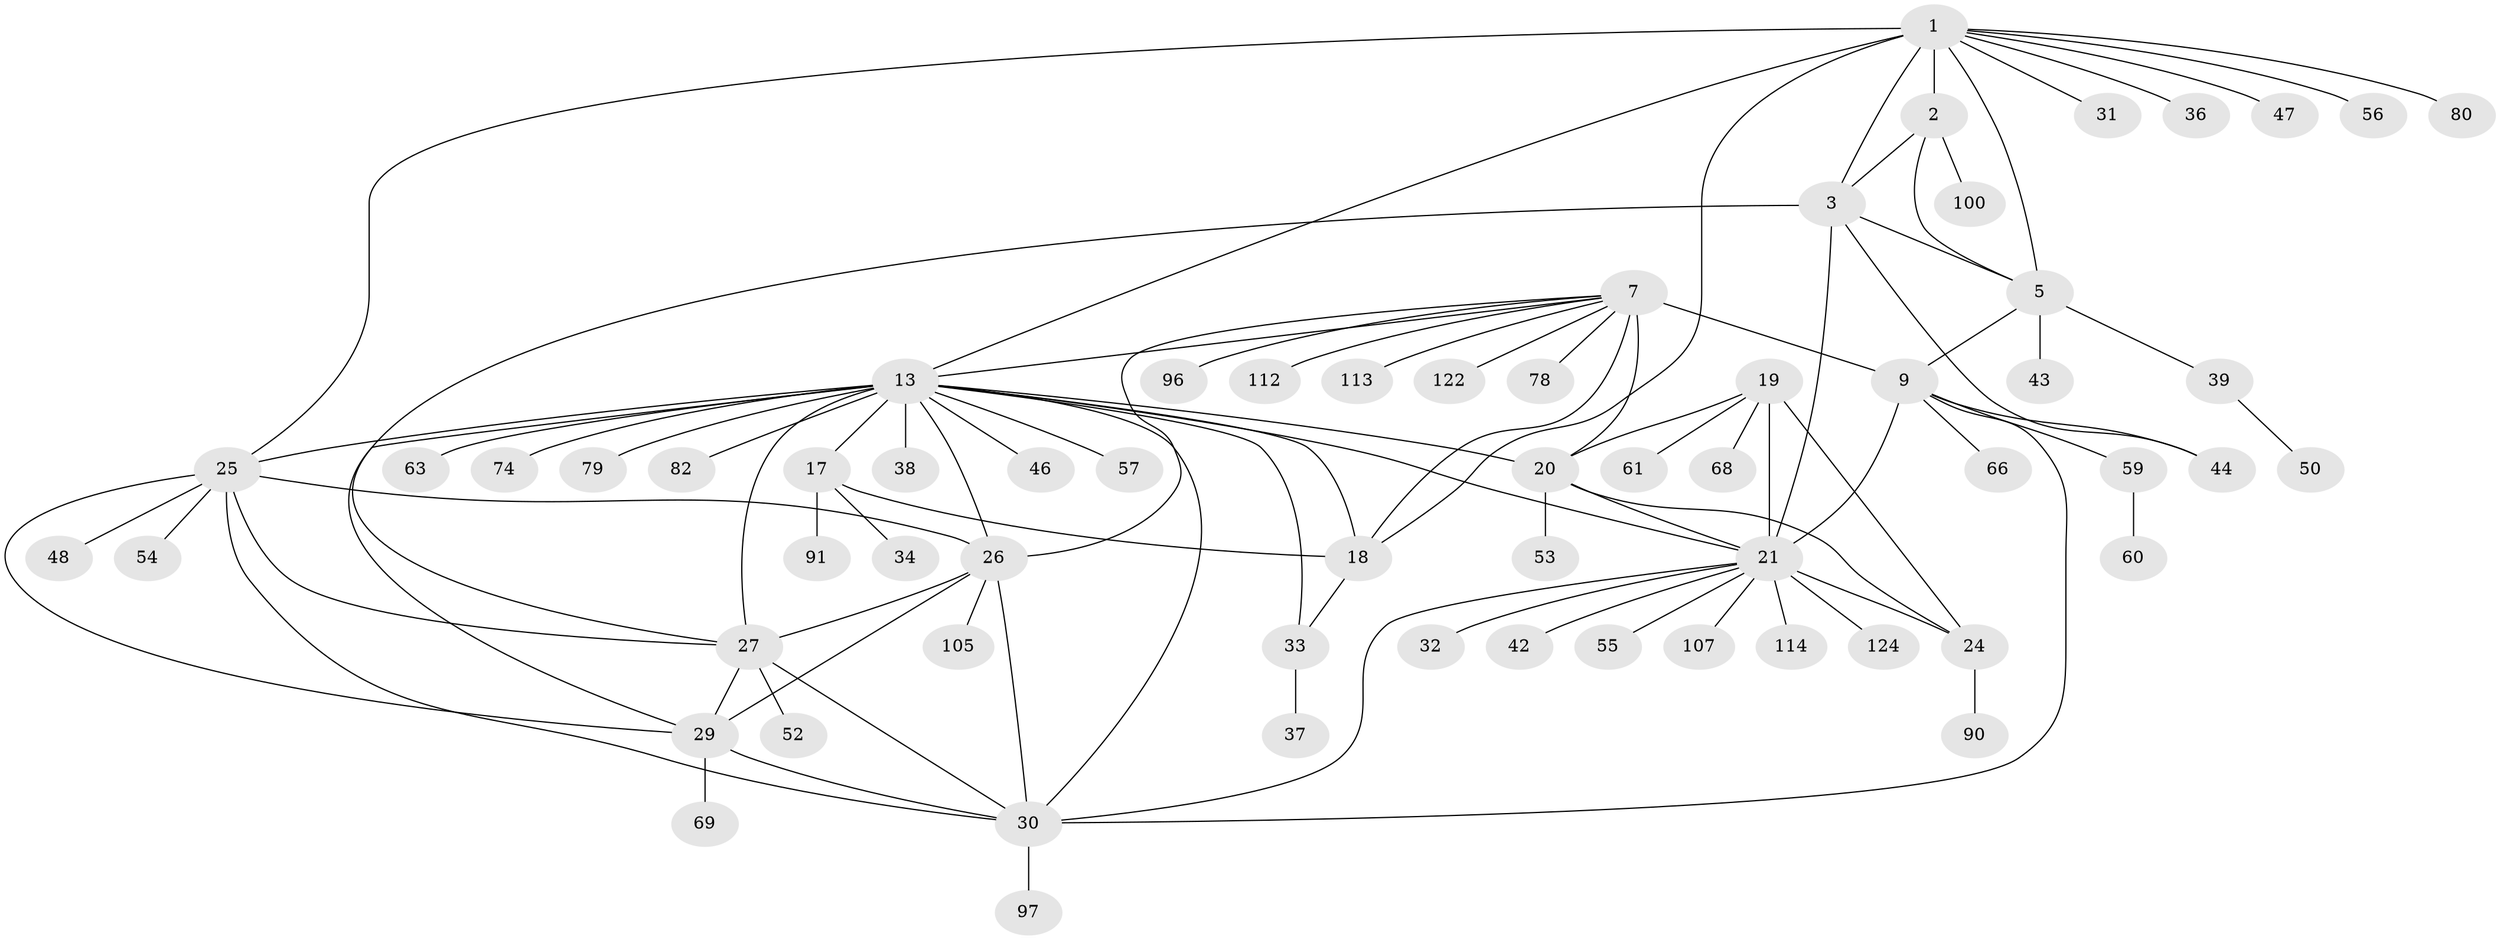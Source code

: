 // original degree distribution, {6: 0.031496062992125984, 9: 0.023622047244094488, 12: 0.015748031496062992, 8: 0.06299212598425197, 7: 0.06299212598425197, 11: 0.015748031496062992, 13: 0.007874015748031496, 14: 0.007874015748031496, 10: 0.007874015748031496, 3: 0.031496062992125984, 1: 0.5590551181102362, 2: 0.15748031496062992, 4: 0.007874015748031496, 5: 0.007874015748031496}
// Generated by graph-tools (version 1.1) at 2025/19/03/04/25 18:19:35]
// undirected, 63 vertices, 93 edges
graph export_dot {
graph [start="1"]
  node [color=gray90,style=filled];
  1 [super="+6+4"];
  2;
  3 [super="+85+116"];
  5;
  7 [super="+92+119+41+8"];
  9 [super="+11+71"];
  13 [super="+28+14"];
  17;
  18 [super="+40+81"];
  19 [super="+67"];
  20;
  21 [super="+76+22+64+23+87+45+35+65"];
  24;
  25;
  26;
  27 [super="+75+109+125+70+49"];
  29 [super="+95+111+86+58"];
  30;
  31 [super="+51+84"];
  32;
  33;
  34;
  36;
  37;
  38;
  39;
  42;
  43;
  44;
  46;
  47;
  48;
  50;
  52;
  53;
  54;
  55;
  56;
  57;
  59;
  60;
  61;
  63;
  66;
  68;
  69;
  74;
  78 [super="+83"];
  79;
  80 [super="+121"];
  82;
  90;
  91;
  96;
  97;
  100;
  105;
  107;
  112;
  113;
  114;
  122;
  124;
  1 -- 2 [weight=3];
  1 -- 3 [weight=3];
  1 -- 5 [weight=3];
  1 -- 31;
  1 -- 13 [weight=2];
  1 -- 36;
  1 -- 47;
  1 -- 80;
  1 -- 18;
  1 -- 56;
  1 -- 25;
  2 -- 3;
  2 -- 5;
  2 -- 100;
  3 -- 5;
  3 -- 21;
  3 -- 27;
  3 -- 44;
  5 -- 39;
  5 -- 43;
  5 -- 9;
  7 -- 9 [weight=9];
  7 -- 26;
  7 -- 20;
  7 -- 96;
  7 -- 13;
  7 -- 78;
  7 -- 112;
  7 -- 113;
  7 -- 18;
  7 -- 122;
  9 -- 21;
  9 -- 66;
  9 -- 59;
  9 -- 44;
  9 -- 30;
  13 -- 17 [weight=4];
  13 -- 18 [weight=4];
  13 -- 82;
  13 -- 33;
  13 -- 38;
  13 -- 20;
  13 -- 25;
  13 -- 26;
  13 -- 27;
  13 -- 29;
  13 -- 30;
  13 -- 57;
  13 -- 74;
  13 -- 46;
  13 -- 79;
  13 -- 21;
  13 -- 63;
  17 -- 18;
  17 -- 34;
  17 -- 91;
  18 -- 33;
  19 -- 20;
  19 -- 21 [weight=3];
  19 -- 24;
  19 -- 61;
  19 -- 68;
  20 -- 21 [weight=3];
  20 -- 24;
  20 -- 53;
  21 -- 24 [weight=3];
  21 -- 32;
  21 -- 30;
  21 -- 124;
  21 -- 114;
  21 -- 42;
  21 -- 107;
  21 -- 55;
  24 -- 90;
  25 -- 26;
  25 -- 27;
  25 -- 29;
  25 -- 30;
  25 -- 48;
  25 -- 54;
  26 -- 27;
  26 -- 29;
  26 -- 30;
  26 -- 105;
  27 -- 29;
  27 -- 30;
  27 -- 52;
  29 -- 30;
  29 -- 69;
  30 -- 97;
  33 -- 37;
  39 -- 50;
  59 -- 60;
}
